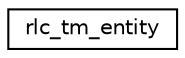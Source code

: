 digraph "Graphical Class Hierarchy"
{
 // LATEX_PDF_SIZE
  edge [fontname="Helvetica",fontsize="10",labelfontname="Helvetica",labelfontsize="10"];
  node [fontname="Helvetica",fontsize="10",shape=record];
  rankdir="LR";
  Node0 [label="rlc_tm_entity",height=0.2,width=0.4,color="black", fillcolor="white", style="filled",URL="$structrlc__tm__entity.html",tooltip=" "];
}
